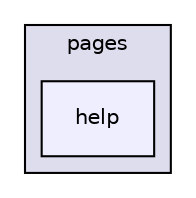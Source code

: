 digraph "B:/p2/redaxo/include/addons/square_shop/pages/help" {
  compound=true
  node [ fontsize="10", fontname="Helvetica"];
  edge [ labelfontsize="10", labelfontname="Helvetica"];
  subgraph clusterdir_208d2690607c4e3d3fabfa1d18673d36 {
    graph [ bgcolor="#ddddee", pencolor="black", label="pages" fontname="Helvetica", fontsize="10", URL="dir_208d2690607c4e3d3fabfa1d18673d36.html"]
  dir_8f1786216a14af886216a925c12f0a8a [shape=box, label="help", style="filled", fillcolor="#eeeeff", pencolor="black", URL="dir_8f1786216a14af886216a925c12f0a8a.html"];
  }
}
